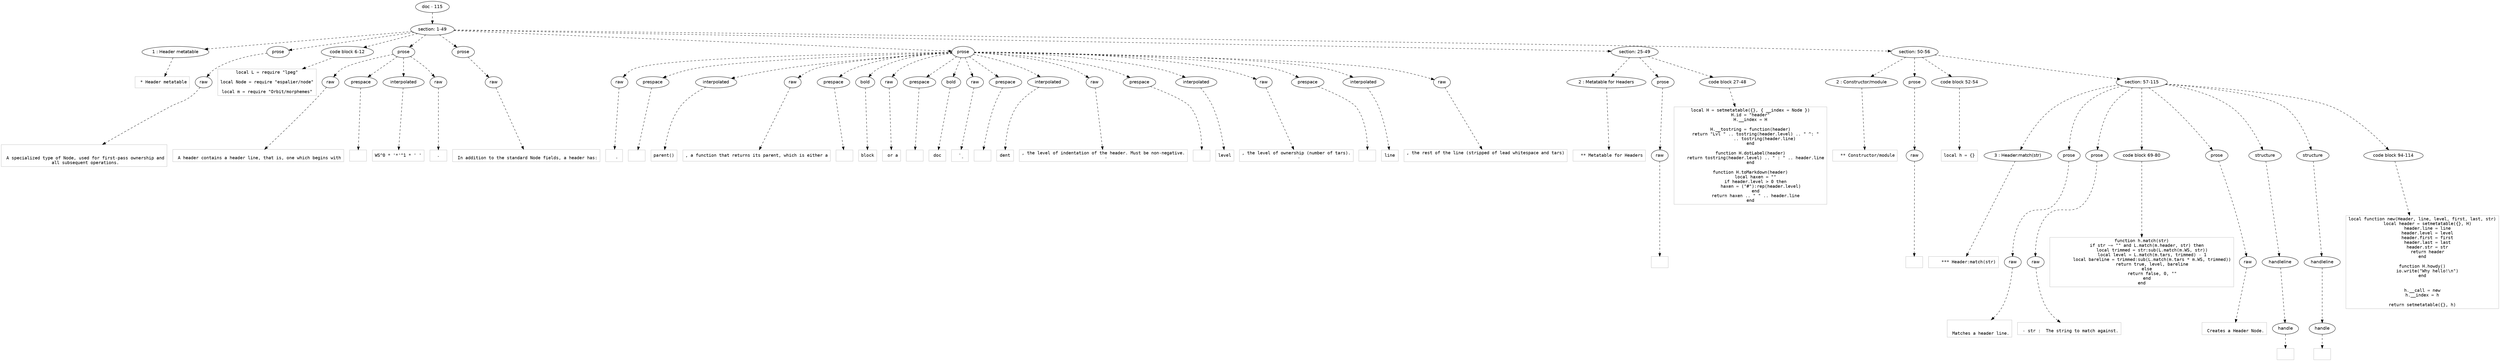 digraph lpegNode {

node [fontname=Helvetica]
edge [style=dashed]

doc_0 [label="doc - 115"]


doc_0 -> { section_1}
{rank=same; section_1}

section_1 [label="section: 1-49"]


// END RANK doc_0

section_1 -> { header_2 prose_3 codeblock_4 prose_5 prose_6 prose_7 section_8 section_9}
{rank=same; header_2 prose_3 codeblock_4 prose_5 prose_6 prose_7 section_8 section_9}

header_2 [label="1 : Header metatable"]

prose_3 [label="prose"]

codeblock_4 [label="code block 6-12"]

prose_5 [label="prose"]

prose_6 [label="prose"]

prose_7 [label="prose"]

section_8 [label="section: 25-49"]

section_9 [label="section: 50-56"]


// END RANK section_1

header_2 -> leaf_10
leaf_10  [color=Gray,shape=rectangle,fontname=Inconsolata,label=" * Header metatable"]
// END RANK header_2

prose_3 -> { raw_11}
{rank=same; raw_11}

raw_11 [label="raw"]


// END RANK prose_3

raw_11 -> leaf_12
leaf_12  [color=Gray,shape=rectangle,fontname=Inconsolata,label="

 A specialized type of Node, used for first-pass ownership and
 all subsequent operations.
"]
// END RANK raw_11

codeblock_4 -> leaf_13
leaf_13  [color=Gray,shape=rectangle,fontname=Inconsolata,label="local L = require \"lpeg\"

local Node = require \"espalier/node\"

local m = require \"Orbit/morphemes\""]
// END RANK codeblock_4

prose_5 -> { raw_14 prespace_15 interpolated_16 raw_17}
{rank=same; raw_14 prespace_15 interpolated_16 raw_17}

raw_14 [label="raw"]

prespace_15 [label="prespace"]

interpolated_16 [label="interpolated"]

raw_17 [label="raw"]


// END RANK prose_5

raw_14 -> leaf_18
leaf_18  [color=Gray,shape=rectangle,fontname=Inconsolata,label="
 A header contains a header line, that is, one which begins with"]
// END RANK raw_14

prespace_15 -> leaf_19
leaf_19  [color=Gray,shape=rectangle,fontname=Inconsolata,label=" "]
// END RANK prespace_15

interpolated_16 -> leaf_20
leaf_20  [color=Gray,shape=rectangle,fontname=Inconsolata,label="WS^0 * '*'^1 * ' '"]
// END RANK interpolated_16

raw_17 -> leaf_21
leaf_21  [color=Gray,shape=rectangle,fontname=Inconsolata,label=".
"]
// END RANK raw_17

prose_6 -> { raw_22}
{rank=same; raw_22}

raw_22 [label="raw"]


// END RANK prose_6

raw_22 -> leaf_23
leaf_23  [color=Gray,shape=rectangle,fontname=Inconsolata,label="
 In addition to the standard Node fields, a header has:
"]
// END RANK raw_22

prose_7 -> { raw_24 prespace_25 interpolated_26 raw_27 prespace_28 bold_29 raw_30 prespace_31 bold_32 raw_33 prespace_34 interpolated_35 raw_36 prespace_37 interpolated_38 raw_39 prespace_40 interpolated_41 raw_42}
{rank=same; raw_24 prespace_25 interpolated_26 raw_27 prespace_28 bold_29 raw_30 prespace_31 bold_32 raw_33 prespace_34 interpolated_35 raw_36 prespace_37 interpolated_38 raw_39 prespace_40 interpolated_41 raw_42}

raw_24 [label="raw"]

prespace_25 [label="prespace"]

interpolated_26 [label="interpolated"]

raw_27 [label="raw"]

prespace_28 [label="prespace"]

bold_29 [label="bold"]

raw_30 [label="raw"]

prespace_31 [label="prespace"]

bold_32 [label="bold"]

raw_33 [label="raw"]

prespace_34 [label="prespace"]

interpolated_35 [label="interpolated"]

raw_36 [label="raw"]

prespace_37 [label="prespace"]

interpolated_38 [label="interpolated"]

raw_39 [label="raw"]

prespace_40 [label="prespace"]

interpolated_41 [label="interpolated"]

raw_42 [label="raw"]


// END RANK prose_7

raw_24 -> leaf_43
leaf_43  [color=Gray,shape=rectangle,fontname=Inconsolata,label="
  -"]
// END RANK raw_24

prespace_25 -> leaf_44
leaf_44  [color=Gray,shape=rectangle,fontname=Inconsolata,label=" "]
// END RANK prespace_25

interpolated_26 -> leaf_45
leaf_45  [color=Gray,shape=rectangle,fontname=Inconsolata,label="parent()"]
// END RANK interpolated_26

raw_27 -> leaf_46
leaf_46  [color=Gray,shape=rectangle,fontname=Inconsolata,label=", a function that returns its parent, which is either a"]
// END RANK raw_27

prespace_28 -> leaf_47
leaf_47  [color=Gray,shape=rectangle,fontname=Inconsolata,label=" "]
// END RANK prespace_28

bold_29 -> leaf_48
leaf_48  [color=Gray,shape=rectangle,fontname=Inconsolata,label="block"]
// END RANK bold_29

raw_30 -> leaf_49
leaf_49  [color=Gray,shape=rectangle,fontname=Inconsolata,label=" or a"]
// END RANK raw_30

prespace_31 -> leaf_50
leaf_50  [color=Gray,shape=rectangle,fontname=Inconsolata,label=" "]
// END RANK prespace_31

bold_32 -> leaf_51
leaf_51  [color=Gray,shape=rectangle,fontname=Inconsolata,label="doc"]
// END RANK bold_32

raw_33 -> leaf_52
leaf_52  [color=Gray,shape=rectangle,fontname=Inconsolata,label=".
  -"]
// END RANK raw_33

prespace_34 -> leaf_53
leaf_53  [color=Gray,shape=rectangle,fontname=Inconsolata,label=" "]
// END RANK prespace_34

interpolated_35 -> leaf_54
leaf_54  [color=Gray,shape=rectangle,fontname=Inconsolata,label="dent"]
// END RANK interpolated_35

raw_36 -> leaf_55
leaf_55  [color=Gray,shape=rectangle,fontname=Inconsolata,label=", the level of indentation of the header. Must be non-negative.
  -"]
// END RANK raw_36

prespace_37 -> leaf_56
leaf_56  [color=Gray,shape=rectangle,fontname=Inconsolata,label=" "]
// END RANK prespace_37

interpolated_38 -> leaf_57
leaf_57  [color=Gray,shape=rectangle,fontname=Inconsolata,label="level"]
// END RANK interpolated_38

raw_39 -> leaf_58
leaf_58  [color=Gray,shape=rectangle,fontname=Inconsolata,label=", the level of ownership (number of tars).
  -"]
// END RANK raw_39

prespace_40 -> leaf_59
leaf_59  [color=Gray,shape=rectangle,fontname=Inconsolata,label=" "]
// END RANK prespace_40

interpolated_41 -> leaf_60
leaf_60  [color=Gray,shape=rectangle,fontname=Inconsolata,label="line"]
// END RANK interpolated_41

raw_42 -> leaf_61
leaf_61  [color=Gray,shape=rectangle,fontname=Inconsolata,label=", the rest of the line (stripped of lead whitespace and tars)

"]
// END RANK raw_42

section_8 -> { header_62 prose_63 codeblock_64}
{rank=same; header_62 prose_63 codeblock_64}

header_62 [label="2 : Metatable for Headers"]

prose_63 [label="prose"]

codeblock_64 [label="code block 27-48"]


// END RANK section_8

header_62 -> leaf_65
leaf_65  [color=Gray,shape=rectangle,fontname=Inconsolata,label="  ** Metatable for Headers"]
// END RANK header_62

prose_63 -> { raw_66}
{rank=same; raw_66}

raw_66 [label="raw"]


// END RANK prose_63

raw_66 -> leaf_67
leaf_67  [color=Gray,shape=rectangle,fontname=Inconsolata,label="
"]
// END RANK raw_66

codeblock_64 -> leaf_68
leaf_68  [color=Gray,shape=rectangle,fontname=Inconsolata,label="local H = setmetatable({}, { __index = Node })
H.id = \"header\"
H.__index = H

H.__tostring = function(header)
    return \"Lvl \" .. tostring(header.level) .. \" ^: \"
           .. tostring(header.line)
end

function H.dotLabel(header)
    return tostring(header.level) .. \" : \" .. header.line
end

function H.toMarkdown(header)
    local haxen = \"\"
    if header.level > 0 then
        haxen = (\"#\"):rep(header.level)
    end
    return haxen .. \" \" .. header.line
end"]
// END RANK codeblock_64

section_9 -> { header_69 prose_70 codeblock_71 section_72}
{rank=same; header_69 prose_70 codeblock_71 section_72}

header_69 [label="2 : Constructor/module"]

prose_70 [label="prose"]

codeblock_71 [label="code block 52-54"]

section_72 [label="section: 57-115"]


// END RANK section_9

header_69 -> leaf_73
leaf_73  [color=Gray,shape=rectangle,fontname=Inconsolata,label="  ** Constructor/module"]
// END RANK header_69

prose_70 -> { raw_74}
{rank=same; raw_74}

raw_74 [label="raw"]


// END RANK prose_70

raw_74 -> leaf_75
leaf_75  [color=Gray,shape=rectangle,fontname=Inconsolata,label="
"]
// END RANK raw_74

codeblock_71 -> leaf_76
leaf_76  [color=Gray,shape=rectangle,fontname=Inconsolata,label="local h = {}"]
// END RANK codeblock_71

section_72 -> { header_77 prose_78 prose_79 codeblock_80 prose_81 structure_82 structure_83 codeblock_84}
{rank=same; header_77 prose_78 prose_79 codeblock_80 prose_81 structure_82 structure_83 codeblock_84}

header_77 [label="3 : Header:match(str)"]

prose_78 [label="prose"]

prose_79 [label="prose"]

codeblock_80 [label="code block 69-80"]

prose_81 [label="prose"]

structure_82 [label="structure"]

structure_83 [label="structure"]

codeblock_84 [label="code block 94-114"]


// END RANK section_72

header_77 -> leaf_85
leaf_85  [color=Gray,shape=rectangle,fontname=Inconsolata,label="    *** Header:match(str)"]
// END RANK header_77

prose_78 -> { raw_86}
{rank=same; raw_86}

raw_86 [label="raw"]


// END RANK prose_78

raw_86 -> leaf_87
leaf_87  [color=Gray,shape=rectangle,fontname=Inconsolata,label="

 Matches a header line.
"]
// END RANK raw_86

prose_79 -> { raw_88}
{rank=same; raw_88}

raw_88 [label="raw"]


// END RANK prose_79

raw_88 -> leaf_89
leaf_89  [color=Gray,shape=rectangle,fontname=Inconsolata,label="
 - str :  The string to match against.
"]
// END RANK raw_88

codeblock_80 -> leaf_90
leaf_90  [color=Gray,shape=rectangle,fontname=Inconsolata,label="function h.match(str)
    if str ~= \"\" and L.match(m.header, str) then
        local trimmed = str:sub(L.match(m.WS, str))
        local level = L.match(m.tars, trimmed) - 1
        local bareline = trimmed:sub(L.match(m.tars * m.WS, trimmed))
        return true, level, bareline
    else
        return false, 0, \"\"
    end
end"]
// END RANK codeblock_80

prose_81 -> { raw_91}
{rank=same; raw_91}

raw_91 [label="raw"]


// END RANK prose_81

raw_91 -> leaf_92
leaf_92  [color=Gray,shape=rectangle,fontname=Inconsolata,label="
 Creates a Header Node.
"]
// END RANK raw_91

structure_82 -> { handleline_93}
{rank=same; handleline_93}

handleline_93 [label="handleline"]


// END RANK structure_82

handleline_93 -> { handle_94}
{rank=same; handle_94}

handle_94 [label="handle"]


// END RANK handleline_93

handle_94 -> leaf_95
leaf_95  [color=Gray,shape=rectangle,fontname=Inconsolata,label=""]
// END RANK handle_94

structure_83 -> { handleline_96}
{rank=same; handleline_96}

handleline_96 [label="handleline"]


// END RANK structure_83

handleline_96 -> { handle_97}
{rank=same; handle_97}

handle_97 [label="handle"]


// END RANK handleline_96

handle_97 -> leaf_98
leaf_98  [color=Gray,shape=rectangle,fontname=Inconsolata,label=""]
// END RANK handle_97

codeblock_84 -> leaf_99
leaf_99  [color=Gray,shape=rectangle,fontname=Inconsolata,label="local function new(Header, line, level, first, last, str)
    local header = setmetatable({}, H)
    header.line = line
    header.level = level
    header.first = first
    header.last = last
    header.str = str
    return header
end

function H.howdy()
    io.write(\"Why hello!\\n\")
end


h.__call = new
h.__index = h

return setmetatable({}, h)"]
// END RANK codeblock_84


}

